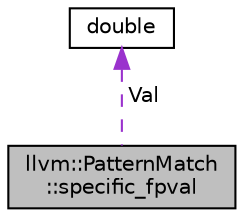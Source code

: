 digraph "llvm::PatternMatch::specific_fpval"
{
 // LATEX_PDF_SIZE
  bgcolor="transparent";
  edge [fontname="Helvetica",fontsize="10",labelfontname="Helvetica",labelfontsize="10"];
  node [fontname="Helvetica",fontsize="10",shape="box"];
  Node1 [label="llvm::PatternMatch\l::specific_fpval",height=0.2,width=0.4,color="black", fillcolor="grey75", style="filled", fontcolor="black",tooltip="Match a specified floating point value or vector of all elements of that value."];
  Node2 -> Node1 [dir="back",color="darkorchid3",fontsize="10",style="dashed",label=" Val" ,fontname="Helvetica"];
  Node2 [label="double",height=0.2,width=0.4,color="black",tooltip=" "];
}
